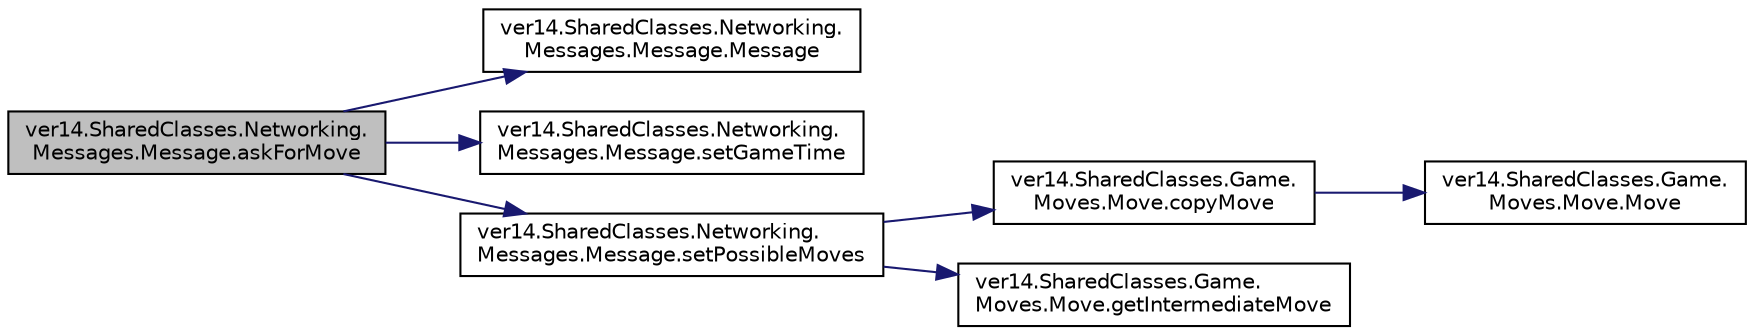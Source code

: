 digraph "ver14.SharedClasses.Networking.Messages.Message.askForMove"
{
 // LATEX_PDF_SIZE
  edge [fontname="Helvetica",fontsize="10",labelfontname="Helvetica",labelfontsize="10"];
  node [fontname="Helvetica",fontsize="10",shape=record];
  rankdir="LR";
  Node1 [label="ver14.SharedClasses.Networking.\lMessages.Message.askForMove",height=0.2,width=0.4,color="black", fillcolor="grey75", style="filled", fontcolor="black",tooltip=" "];
  Node1 -> Node2 [color="midnightblue",fontsize="10",style="solid",fontname="Helvetica"];
  Node2 [label="ver14.SharedClasses.Networking.\lMessages.Message.Message",height=0.2,width=0.4,color="black", fillcolor="white", style="filled",URL="$classver14_1_1_shared_classes_1_1_networking_1_1_messages_1_1_message.html#a8046410546d4d70614b22fac7f31dc36",tooltip=" "];
  Node1 -> Node3 [color="midnightblue",fontsize="10",style="solid",fontname="Helvetica"];
  Node3 [label="ver14.SharedClasses.Networking.\lMessages.Message.setGameTime",height=0.2,width=0.4,color="black", fillcolor="white", style="filled",URL="$classver14_1_1_shared_classes_1_1_networking_1_1_messages_1_1_message.html#a22ec19ca5827fa08c5066d610684233b",tooltip=" "];
  Node1 -> Node4 [color="midnightblue",fontsize="10",style="solid",fontname="Helvetica"];
  Node4 [label="ver14.SharedClasses.Networking.\lMessages.Message.setPossibleMoves",height=0.2,width=0.4,color="black", fillcolor="white", style="filled",URL="$classver14_1_1_shared_classes_1_1_networking_1_1_messages_1_1_message.html#ab854413160b3495c10120df4dd2b0156",tooltip=" "];
  Node4 -> Node5 [color="midnightblue",fontsize="10",style="solid",fontname="Helvetica"];
  Node5 [label="ver14.SharedClasses.Game.\lMoves.Move.copyMove",height=0.2,width=0.4,color="black", fillcolor="white", style="filled",URL="$classver14_1_1_shared_classes_1_1_game_1_1_moves_1_1_move.html#ad7782f576457b8e52fee169af1a0a326",tooltip=" "];
  Node5 -> Node6 [color="midnightblue",fontsize="10",style="solid",fontname="Helvetica"];
  Node6 [label="ver14.SharedClasses.Game.\lMoves.Move.Move",height=0.2,width=0.4,color="black", fillcolor="white", style="filled",URL="$classver14_1_1_shared_classes_1_1_game_1_1_moves_1_1_move.html#a2fa35d8cdbb901fde4349c1751573f72",tooltip=" "];
  Node4 -> Node7 [color="midnightblue",fontsize="10",style="solid",fontname="Helvetica"];
  Node7 [label="ver14.SharedClasses.Game.\lMoves.Move.getIntermediateMove",height=0.2,width=0.4,color="black", fillcolor="white", style="filled",URL="$classver14_1_1_shared_classes_1_1_game_1_1_moves_1_1_move.html#aa34a7432dc700eecc5e44c1a7990cdc1",tooltip=" "];
}
